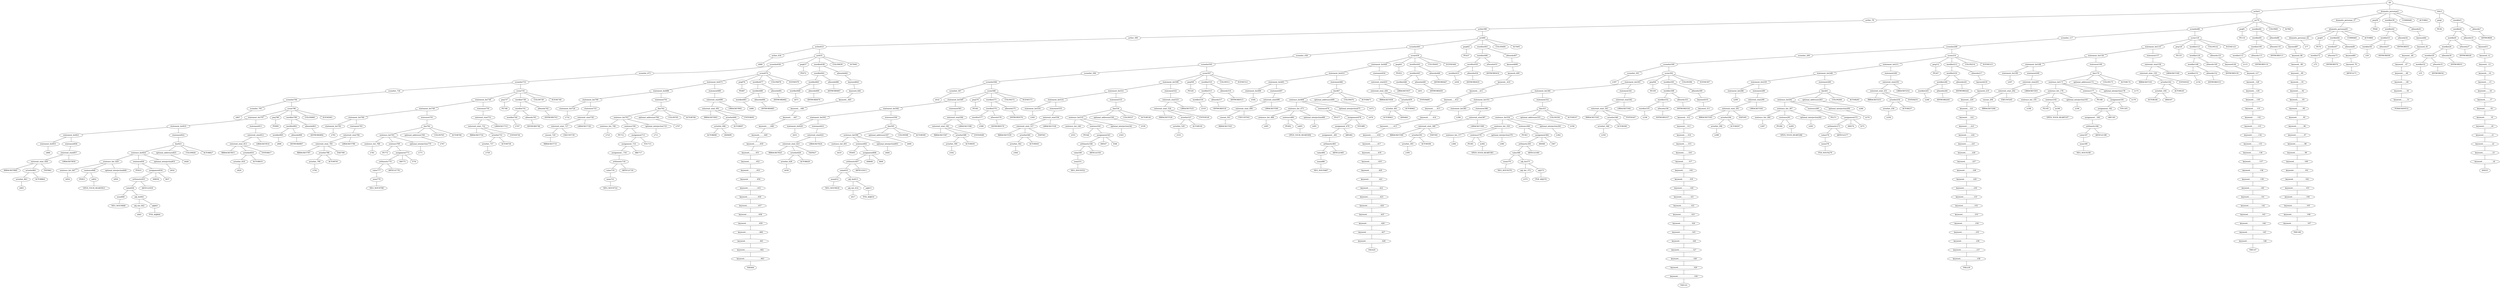 strict graph {
	S0 -- actlist1
	S0 -- dramatis_personae2
	S0 -- title3

	title3 -- peq4
	title3 -- wordlist5

	wordlist5 -- wordlist6
	wordlist5 -- allwords7

	allwords7 -- ANYWORD8


	wordlist6 -- wordlist9
	wordlist6 -- allwords10

	allwords10 -- keyword11

	keyword11 -- keyword_12

	keyword_12 -- keyword__13

	keyword__13 -- keyword___14

	keyword___14 -- keyword____15

	keyword____15 -- keyword_____16

	keyword_____16 -- keyword______17

	keyword______17 -- keyword_______18

	keyword_______18 -- keyword________19

	keyword________19 -- keyword_________20

	keyword_________20 -- keyword__________21

	keyword__________21 -- keyword___________22

	keyword___________22 -- keyword____________23

	keyword____________23 -- keyword_____________24

	keyword_____________24 -- AND25


	wordlist9 -- wordlist26
	wordlist9 -- allwords27

	allwords27 -- ANYWORD28


	wordlist26 -- wordlist29
	wordlist26 -- allwords30

	allwords30 -- ANYWORD31


	wordlist29 -- wordlist32
	wordlist29 -- allwords33

	allwords33 -- ANYWORD34


	wordlist32 -- λ35

	peq4 -- PE36


	dramatis_personae2 -- dramatis_personae_37
	dramatis_personae2 -- peq38
	dramatis_personae2 -- wordlist39
	dramatis_personae2 -- COMMA40
	dramatis_personae2 -- ACTOR41



	wordlist39 -- wordlist42
	wordlist39 -- allwords43

	allwords43 -- keyword44

	keyword44 -- keyword_45

	keyword_45 -- keyword__46

	keyword__46 -- keyword___47

	keyword___47 -- keyword____48

	keyword____48 -- keyword_____49

	keyword_____49 -- keyword______50

	keyword______50 -- keyword_______51

	keyword_______51 -- POSSESSIVE52


	wordlist42 -- wordlist53
	wordlist42 -- allwords54

	allwords54 -- ANYWORD55


	wordlist53 -- wordlist56
	wordlist53 -- allwords57

	allwords57 -- ANYWORD58


	wordlist56 -- λ59

	peq38 -- PE60


	dramatis_personae_37 -- dramatis_personae61

	dramatis_personae61 -- dramatis_personae_62
	dramatis_personae61 -- peq63
	dramatis_personae61 -- wordlist64
	dramatis_personae61 -- COMMA65
	dramatis_personae61 -- ACTOR66



	wordlist64 -- wordlist67
	wordlist64 -- allwords68

	allwords68 -- keyword69

	keyword69 -- keyword_70

	keyword_70 -- ARTICLE71


	wordlist67 -- wordlist72
	wordlist67 -- allwords73

	allwords73 -- ANYWORD74


	wordlist72 -- λ75

	peq63 -- PE76


	dramatis_personae_62 -- λ77

	actlist1 -- actlist_78
	actlist1 -- act79

	act79 -- scenelist80
	act79 -- peq81
	act79 -- wordlist82
	act79 -- COLON83
	act79 -- ACT84



	wordlist82 -- wordlist85
	wordlist82 -- allwords86

	allwords86 -- keyword87

	keyword87 -- keyword_88

	keyword_88 -- keyword__89

	keyword__89 -- keyword___90

	keyword___90 -- keyword____91

	keyword____91 -- keyword_____92

	keyword_____92 -- keyword______93

	keyword______93 -- keyword_______94

	keyword_______94 -- keyword________95

	keyword________95 -- keyword_________96

	keyword_________96 -- keyword__________97

	keyword__________97 -- keyword___________98

	keyword___________98 -- keyword____________99

	keyword____________99 -- keyword_____________100

	keyword_____________100 -- keyword______________101

	keyword______________101 -- keyword_______________102

	keyword_______________102 -- keyword________________103

	keyword________________103 -- keyword_________________104

	keyword_________________104 -- keyword__________________105

	keyword__________________105 -- keyword___________________106

	keyword___________________106 -- keyword____________________107

	keyword____________________107 -- THE108


	wordlist85 -- wordlist109
	wordlist85 -- allwords110

	allwords110 -- ANYWORD111


	wordlist109 -- wordlist112
	wordlist109 -- allwords113

	allwords113 -- ANYWORD114


	wordlist112 -- λ115

	peq81 -- PE116


	scenelist80 -- scenelist_117
	scenelist80 -- scene118

	scene118 -- statement_list119
	scene118 -- peq120
	scene118 -- wordlist121
	scene118 -- COLON122
	scene118 -- SCENE123



	wordlist121 -- wordlist124
	wordlist121 -- allwords125

	allwords125 -- keyword126

	keyword126 -- keyword_127

	keyword_127 -- keyword__128

	keyword__128 -- keyword___129

	keyword___129 -- keyword____130

	keyword____130 -- keyword_____131

	keyword_____131 -- keyword______132

	keyword______132 -- keyword_______133

	keyword_______133 -- keyword________134

	keyword________134 -- keyword_________135

	keyword_________135 -- keyword__________136

	keyword__________136 -- keyword___________137

	keyword___________137 -- keyword____________138

	keyword____________138 -- keyword_____________139

	keyword_____________139 -- keyword______________140

	keyword______________140 -- keyword_______________141

	keyword_______________141 -- keyword________________142

	keyword________________142 -- keyword_________________143

	keyword_________________143 -- keyword__________________144

	keyword__________________144 -- keyword___________________145

	keyword___________________145 -- keyword____________________146

	keyword____________________146 -- THE147


	wordlist124 -- wordlist148
	wordlist124 -- allwords149

	allwords149 -- ANYWORD150


	wordlist148 -- wordlist151
	wordlist148 -- allwords152

	allwords152 -- ANYWORD153


	wordlist151 -- λ154

	peq120 -- PE155


	statement_list119 -- statement_list156
	statement_list119 -- statement157

	statement157 -- enterexit_stmt158

	enterexit_stmt158 -- enterexit_stmt_159
	enterexit_stmt158 -- LBRACKET160


	enterexit_stmt_159 -- RBRACKET161
	enterexit_stmt_159 -- actorlist162
	enterexit_stmt_159 -- ENTER163


	actorlist162 -- actorlist_164
	actorlist162 -- ACTOR165


	actorlist_164 -- ACTOR166
	actorlist_164 -- AND167




	statement_list156 -- statement_list168
	statement_list156 -- statement169

	statement169 -- line170

	line170 -- sentence_list171
	line170 -- optional_addressee172
	line170 -- COLON173
	line170 -- ACTOR174



	optional_addressee172 -- λ175

	sentence_list171 -- sentence_list_176
	sentence_list171 -- sentence177
	sentence_list171 -- optional_interjection178

	optional_interjection178 -- λ179

	sentence177 -- PE180
	sentence177 -- assignment181

	assignment181 -- assignment_182
	assignment181 -- YOU183


	assignment_182 -- assignment__184
	assignment_182 -- ARE185


	assignment__184 -- arithmetic186

	arithmetic186 -- value187
	arithmetic186 -- ARTICLE188


	value187 -- noun189

	noun189 -- NEG_NOUN190



	sentence_list_176 -- sentence_list_191
	sentence_list_176 -- sentence192
	sentence_list_176 -- optional_interjection193

	optional_interjection193 -- λ194

	sentence192 -- PE195
	sentence192 -- io196

	io196 -- OPEN_YOUR_HEART197



	sentence_list_191 -- λ198

	statement_list168 -- statement_list199
	statement_list168 -- statement200

	statement200 -- enterexit_stmt201

	enterexit_stmt201 -- enterexit_stmt_202
	enterexit_stmt201 -- LBRACKET203


	enterexit_stmt_202 -- exeunt_204
	enterexit_stmt_202 -- EXEUNT205


	exeunt_204 -- RBRACKET206


	statement_list199 -- λ207

	scenelist_117 -- scenelist208

	scenelist208 -- scenelist_209
	scenelist208 -- scene210

	scene210 -- statement_list211
	scene210 -- peq212
	scene210 -- wordlist213
	scene210 -- COLON214
	scene210 -- SCENE215



	wordlist213 -- wordlist216
	wordlist213 -- allwords217

	allwords217 -- keyword218

	keyword218 -- keyword_219

	keyword_219 -- keyword__220

	keyword__220 -- keyword___221

	keyword___221 -- keyword____222

	keyword____222 -- keyword_____223

	keyword_____223 -- keyword______224

	keyword______224 -- keyword_______225

	keyword_______225 -- keyword________226

	keyword________226 -- keyword_________227

	keyword_________227 -- keyword__________228

	keyword__________228 -- keyword___________229

	keyword___________229 -- keyword____________230

	keyword____________230 -- keyword_____________231

	keyword_____________231 -- keyword______________232

	keyword______________232 -- keyword_______________233

	keyword_______________233 -- keyword________________234

	keyword________________234 -- keyword_________________235

	keyword_________________235 -- keyword__________________236

	keyword__________________236 -- keyword___________________237

	keyword___________________237 -- keyword____________________238

	keyword____________________238 -- THE239


	wordlist216 -- wordlist240
	wordlist216 -- allwords241

	allwords241 -- ANYWORD242


	wordlist240 -- wordlist243
	wordlist240 -- allwords244

	allwords244 -- ANYWORD245


	wordlist243 -- λ246

	peq212 -- PE247


	statement_list211 -- statement_list248
	statement_list211 -- statement249

	statement249 -- enterexit_stmt250

	enterexit_stmt250 -- enterexit_stmt_251
	enterexit_stmt250 -- LBRACKET252


	enterexit_stmt_251 -- RBRACKET253
	enterexit_stmt_251 -- actorlist254
	enterexit_stmt_251 -- ENTER255


	actorlist254 -- actorlist_256
	actorlist254 -- ACTOR257


	actorlist_256 -- λ258


	statement_list248 -- statement_list259
	statement_list248 -- statement260

	statement260 -- line261

	line261 -- sentence_list262
	line261 -- optional_addressee263
	line261 -- COLON264
	line261 -- ACTOR265



	optional_addressee263 -- λ266

	sentence_list262 -- sentence_list_267
	sentence_list262 -- sentence268
	sentence_list262 -- optional_interjection269

	optional_interjection269 -- λ270

	sentence268 -- PE271
	sentence268 -- assignment272

	assignment272 -- arithmetic273
	assignment272 -- AM274
	assignment272 -- I275



	arithmetic273 -- value276
	arithmetic273 -- ARTICLE277


	value276 -- noun278

	noun278 -- POS_NOUN279



	sentence_list_267 -- sentence_list_280
	sentence_list_267 -- sentence281
	sentence_list_267 -- optional_interjection282

	optional_interjection282 -- λ283

	sentence281 -- PE284
	sentence281 -- io285

	io285 -- OPEN_YOUR_HEART286



	sentence_list_280 -- λ287

	statement_list259 -- statement_list288
	statement_list259 -- statement289

	statement289 -- enterexit_stmt290

	enterexit_stmt290 -- enterexit_stmt_291
	enterexit_stmt290 -- LBRACKET292


	enterexit_stmt_291 -- RBRACKET293
	enterexit_stmt_291 -- actorlist294
	enterexit_stmt_291 -- EXIT295


	actorlist294 -- actorlist_296
	actorlist294 -- ACTOR297


	actorlist_296 -- λ298


	statement_list288 -- λ299

	scenelist_209 -- scenelist300

	scenelist300 -- scenelist_301
	scenelist300 -- scene302

	scene302 -- statement_list303
	scene302 -- peq304
	scene302 -- wordlist305
	scene302 -- COLON306
	scene302 -- SCENE307



	wordlist305 -- wordlist308
	wordlist305 -- allwords309

	allwords309 -- keyword310

	keyword310 -- keyword_311

	keyword_311 -- keyword__312

	keyword__312 -- keyword___313

	keyword___313 -- keyword____314

	keyword____314 -- keyword_____315

	keyword_____315 -- keyword______316

	keyword______316 -- keyword_______317

	keyword_______317 -- keyword________318

	keyword________318 -- keyword_________319

	keyword_________319 -- keyword__________320

	keyword__________320 -- keyword___________321

	keyword___________321 -- keyword____________322

	keyword____________322 -- keyword_____________323

	keyword_____________323 -- keyword______________324

	keyword______________324 -- keyword_______________325

	keyword_______________325 -- keyword________________326

	keyword________________326 -- keyword_________________327

	keyword_________________327 -- keyword__________________328

	keyword__________________328 -- keyword___________________329

	keyword___________________329 -- keyword____________________330

	keyword____________________330 -- THE331


	wordlist308 -- wordlist332
	wordlist308 -- allwords333

	allwords333 -- ANYWORD334


	wordlist332 -- wordlist335
	wordlist332 -- allwords336

	allwords336 -- ANYWORD337


	wordlist335 -- λ338

	peq304 -- PE339


	statement_list303 -- statement_list340
	statement_list303 -- statement341

	statement341 -- enterexit_stmt342

	enterexit_stmt342 -- enterexit_stmt_343
	enterexit_stmt342 -- LBRACKET344


	enterexit_stmt_343 -- RBRACKET345
	enterexit_stmt_343 -- actorlist346
	enterexit_stmt_343 -- ENTER347


	actorlist346 -- actorlist_348
	actorlist346 -- ACTOR349


	actorlist_348 -- λ350


	statement_list340 -- statement_list351
	statement_list340 -- statement352

	statement352 -- line353

	line353 -- sentence_list354
	line353 -- optional_addressee355
	line353 -- COLON356
	line353 -- ACTOR357



	optional_addressee355 -- λ358

	sentence_list354 -- sentence_list_359
	sentence_list354 -- sentence360
	sentence_list354 -- optional_interjection361

	optional_interjection361 -- λ362

	sentence360 -- PE363
	sentence360 -- assignment364

	assignment364 -- arithmetic365
	assignment364 -- AM366
	assignment364 -- I367



	arithmetic365 -- value368
	arithmetic365 -- ARTICLE369


	value368 -- noun370
	value368 -- adj_list371

	adj_list371 -- adj_list_372
	adj_list371 -- adj373

	adj373 -- POS_ADJ374


	adj_list_372 -- λ375

	noun370 -- NEG_NOUN376



	sentence_list_359 -- sentence_list_377
	sentence_list_359 -- sentence378
	sentence_list_359 -- optional_interjection379

	optional_interjection379 -- λ380

	sentence378 -- PE381
	sentence378 -- io382

	io382 -- OPEN_YOUR_HEART383



	sentence_list_377 -- λ384

	statement_list351 -- statement_list385
	statement_list351 -- statement386

	statement386 -- enterexit_stmt387

	enterexit_stmt387 -- enterexit_stmt_388
	enterexit_stmt387 -- LBRACKET389


	enterexit_stmt_388 -- RBRACKET390
	enterexit_stmt_388 -- actorlist391
	enterexit_stmt_388 -- EXIT392


	actorlist391 -- actorlist_393
	actorlist391 -- ACTOR394


	actorlist_393 -- λ395


	statement_list385 -- λ396

	scenelist_301 -- λ397

	actlist_78 -- actlist398

	actlist398 -- actlist_399
	actlist398 -- act400

	act400 -- scenelist401
	act400 -- peq402
	act400 -- wordlist403
	act400 -- COLON404
	act400 -- ACT405



	wordlist403 -- wordlist406
	wordlist403 -- allwords407

	allwords407 -- keyword408

	keyword408 -- keyword_409

	keyword_409 -- keyword__410

	keyword__410 -- keyword___411

	keyword___411 -- keyword____412

	keyword____412 -- keyword_____413

	keyword_____413 -- keyword______414

	keyword______414 -- keyword_______415

	keyword_______415 -- keyword________416

	keyword________416 -- keyword_________417

	keyword_________417 -- keyword__________418

	keyword__________418 -- keyword___________419

	keyword___________419 -- keyword____________420

	keyword____________420 -- keyword_____________421

	keyword_____________421 -- keyword______________422

	keyword______________422 -- keyword_______________423

	keyword_______________423 -- keyword________________424

	keyword________________424 -- keyword_________________425

	keyword_________________425 -- keyword__________________426

	keyword__________________426 -- keyword___________________427

	keyword___________________427 -- keyword____________________428

	keyword____________________428 -- THE429


	wordlist406 -- wordlist430
	wordlist406 -- allwords431

	allwords431 -- ANYWORD432


	wordlist430 -- wordlist433
	wordlist430 -- allwords434

	allwords434 -- ANYWORD435


	wordlist433 -- λ436

	peq402 -- PE437


	scenelist401 -- scenelist_438
	scenelist401 -- scene439

	scene439 -- statement_list440
	scene439 -- peq441
	scene439 -- wordlist442
	scene439 -- COLON443
	scene439 -- SCENE444



	wordlist442 -- wordlist445
	wordlist442 -- allwords446

	allwords446 -- ANYWORD447


	wordlist445 -- wordlist448
	wordlist445 -- allwords449

	allwords449 -- ANYWORD450


	wordlist448 -- λ451

	peq441 -- PE452


	statement_list440 -- statement_list453
	statement_list440 -- statement454

	statement454 -- enterexit_stmt455

	enterexit_stmt455 -- enterexit_stmt_456
	enterexit_stmt455 -- LBRACKET457


	enterexit_stmt_456 -- RBRACKET458
	enterexit_stmt_456 -- actorlist459
	enterexit_stmt_456 -- ENTER460


	actorlist459 -- actorlist_461
	actorlist459 -- ACTOR462


	actorlist_461 -- ACTOR463
	actorlist_461 -- AND464




	statement_list453 -- statement_list465
	statement_list453 -- statement466

	statement466 -- line467

	line467 -- sentence_list468
	line467 -- optional_addressee469
	line467 -- COLON470
	line467 -- ACTOR471



	optional_addressee469 -- λ472

	sentence_list468 -- sentence_list_473
	sentence_list468 -- sentence474
	sentence_list468 -- optional_interjection475

	optional_interjection475 -- λ476

	sentence474 -- PE477
	sentence474 -- assignment478

	assignment478 -- assignment_479
	assignment478 -- YOU480


	assignment_479 -- assignment__481
	assignment_479 -- ARE482


	assignment__481 -- arithmetic483

	arithmetic483 -- value484
	arithmetic483 -- ARTICLE485


	value484 -- noun486

	noun486 -- NEG_NOUN487



	sentence_list_473 -- sentence_list_488
	sentence_list_473 -- sentence489
	sentence_list_473 -- optional_interjection490

	optional_interjection490 -- λ491

	sentence489 -- PE492
	sentence489 -- io493

	io493 -- OPEN_YOUR_HEART494



	sentence_list_488 -- λ495

	statement_list465 -- statement_list496
	statement_list465 -- statement497

	statement497 -- enterexit_stmt498

	enterexit_stmt498 -- enterexit_stmt_499
	enterexit_stmt498 -- LBRACKET500


	enterexit_stmt_499 -- exeunt_501
	enterexit_stmt_499 -- EXEUNT502


	exeunt_501 -- RBRACKET503


	statement_list496 -- λ504

	scenelist_438 -- scenelist505

	scenelist505 -- scenelist_506
	scenelist505 -- scene507

	scene507 -- statement_list508
	scene507 -- peq509
	scene507 -- wordlist510
	scene507 -- COLON511
	scene507 -- SCENE512



	wordlist510 -- wordlist513
	wordlist510 -- allwords514

	allwords514 -- ANYWORD515


	wordlist513 -- wordlist516
	wordlist513 -- allwords517

	allwords517 -- ANYWORD518


	wordlist516 -- λ519

	peq509 -- PE520


	statement_list508 -- statement_list521
	statement_list508 -- statement522

	statement522 -- enterexit_stmt523

	enterexit_stmt523 -- enterexit_stmt_524
	enterexit_stmt523 -- LBRACKET525


	enterexit_stmt_524 -- RBRACKET526
	enterexit_stmt_524 -- actorlist527
	enterexit_stmt_524 -- ENTER528


	actorlist527 -- actorlist_529
	actorlist527 -- ACTOR530


	actorlist_529 -- λ531


	statement_list521 -- statement_list532
	statement_list521 -- statement533

	statement533 -- line534

	line534 -- sentence_list535
	line534 -- optional_addressee536
	line534 -- COLON537
	line534 -- ACTOR538



	optional_addressee536 -- λ539

	sentence_list535 -- sentence_list_540
	sentence_list535 -- sentence541
	sentence_list535 -- optional_interjection542

	optional_interjection542 -- λ543

	sentence541 -- PE544
	sentence541 -- assignment545

	assignment545 -- arithmetic546
	assignment545 -- AM547
	assignment545 -- I548



	arithmetic546 -- value549
	arithmetic546 -- ARTICLE550


	value549 -- noun551

	noun551 -- NEG_NOUN552



	sentence_list_540 -- λ553

	statement_list532 -- statement_list554
	statement_list532 -- statement555

	statement555 -- enterexit_stmt556

	enterexit_stmt556 -- enterexit_stmt_557
	enterexit_stmt556 -- LBRACKET558


	enterexit_stmt_557 -- RBRACKET559
	enterexit_stmt_557 -- actorlist560
	enterexit_stmt_557 -- EXIT561


	actorlist560 -- actorlist_562
	actorlist560 -- ACTOR563


	actorlist_562 -- λ564


	statement_list554 -- λ565

	scenelist_506 -- scenelist566

	scenelist566 -- scenelist_567
	scenelist566 -- scene568

	scene568 -- statement_list569
	scene568 -- peq570
	scene568 -- wordlist571
	scene568 -- COLON572
	scene568 -- SCENE573



	wordlist571 -- wordlist574
	wordlist571 -- allwords575

	allwords575 -- ANYWORD576


	wordlist574 -- wordlist577
	wordlist574 -- allwords578

	allwords578 -- ANYWORD579


	wordlist577 -- λ580

	peq570 -- PE581


	statement_list569 -- statement_list582
	statement_list569 -- statement583

	statement583 -- enterexit_stmt584

	enterexit_stmt584 -- enterexit_stmt_585
	enterexit_stmt584 -- LBRACKET586


	enterexit_stmt_585 -- RBRACKET587
	enterexit_stmt_585 -- actorlist588
	enterexit_stmt_585 -- ENTER589


	actorlist588 -- actorlist_590
	actorlist588 -- ACTOR591


	actorlist_590 -- λ592


	statement_list582 -- statement_list593
	statement_list582 -- statement594

	statement594 -- line595

	line595 -- sentence_list596
	line595 -- optional_addressee597
	line595 -- COLON598
	line595 -- ACTOR599



	optional_addressee597 -- λ600

	sentence_list596 -- sentence_list_601
	sentence_list596 -- sentence602
	sentence_list596 -- optional_interjection603

	optional_interjection603 -- λ604

	sentence602 -- PE605
	sentence602 -- assignment606

	assignment606 -- arithmetic607
	assignment606 -- AM608
	assignment606 -- I609



	arithmetic607 -- value610
	arithmetic607 -- ARTICLE611


	value610 -- noun612
	value610 -- adj_list613

	adj_list613 -- adj_list_614
	adj_list613 -- adj615

	adj615 -- POS_ADJ616


	adj_list_614 -- λ617

	noun612 -- NEG_NOUN618



	sentence_list_601 -- λ619

	statement_list593 -- statement_list620
	statement_list593 -- statement621

	statement621 -- enterexit_stmt622

	enterexit_stmt622 -- enterexit_stmt_623
	enterexit_stmt622 -- LBRACKET624


	enterexit_stmt_623 -- RBRACKET625
	enterexit_stmt_623 -- actorlist626
	enterexit_stmt_623 -- EXIT627


	actorlist626 -- actorlist_628
	actorlist626 -- ACTOR629


	actorlist_628 -- λ630


	statement_list620 -- λ631

	scenelist_567 -- λ632

	actlist_399 -- actlist633

	actlist633 -- actlist_634
	actlist633 -- act635

	act635 -- scenelist636
	act635 -- peq637
	act635 -- wordlist638
	act635 -- COLON639
	act635 -- ACT640



	wordlist638 -- wordlist641
	wordlist638 -- allwords642

	allwords642 -- keyword643

	keyword643 -- keyword_644

	keyword_644 -- keyword__645

	keyword__645 -- keyword___646

	keyword___646 -- keyword____647

	keyword____647 -- keyword_____648

	keyword_____648 -- keyword______649

	keyword______649 -- keyword_______650

	keyword_______650 -- keyword________651

	keyword________651 -- keyword_________652

	keyword_________652 -- keyword__________653

	keyword__________653 -- keyword___________654

	keyword___________654 -- keyword____________655

	keyword____________655 -- keyword_____________656

	keyword_____________656 -- keyword______________657

	keyword______________657 -- keyword_______________658

	keyword_______________658 -- keyword________________659

	keyword________________659 -- keyword_________________660

	keyword_________________660 -- keyword__________________661

	keyword__________________661 -- keyword___________________662

	keyword___________________662 -- keyword____________________663

	keyword____________________663 -- THE664


	wordlist641 -- wordlist665
	wordlist641 -- allwords666

	allwords666 -- ANYWORD667


	wordlist665 -- wordlist668
	wordlist665 -- allwords669

	allwords669 -- ANYWORD670


	wordlist668 -- λ671

	peq637 -- PE672


	scenelist636 -- scenelist_673
	scenelist636 -- scene674

	scene674 -- statement_list675
	scene674 -- peq676
	scene674 -- wordlist677
	scene674 -- COLON678
	scene674 -- SCENE679



	wordlist677 -- wordlist680
	wordlist677 -- allwords681

	allwords681 -- ANYWORD682


	wordlist680 -- wordlist683
	wordlist680 -- allwords684

	allwords684 -- ANYWORD685


	wordlist683 -- λ686

	peq676 -- PE687


	statement_list675 -- statement_list688
	statement_list675 -- statement689

	statement689 -- enterexit_stmt690

	enterexit_stmt690 -- enterexit_stmt_691
	enterexit_stmt690 -- LBRACKET692


	enterexit_stmt_691 -- RBRACKET693
	enterexit_stmt_691 -- actorlist694
	enterexit_stmt_691 -- ENTER695


	actorlist694 -- actorlist_696
	actorlist694 -- ACTOR697


	actorlist_696 -- ACTOR698
	actorlist_696 -- AND699




	statement_list688 -- statement_list700
	statement_list688 -- statement701

	statement701 -- line702

	line702 -- sentence_list703
	line702 -- optional_addressee704
	line702 -- COLON705
	line702 -- ACTOR706



	optional_addressee704 -- λ707

	sentence_list703 -- sentence_list_708
	sentence_list703 -- sentence709
	sentence_list703 -- optional_interjection710

	optional_interjection710 -- λ711

	sentence709 -- PE712
	sentence709 -- assignment713

	assignment713 -- assignment_714
	assignment713 -- YOU715


	assignment_714 -- assignment__716
	assignment_714 -- ARE717


	assignment__716 -- arithmetic718

	arithmetic718 -- value719
	arithmetic718 -- ARTICLE720


	value719 -- noun721

	noun721 -- NEG_NOUN722



	sentence_list_708 -- λ723

	statement_list700 -- statement_list724
	statement_list700 -- statement725

	statement725 -- enterexit_stmt726

	enterexit_stmt726 -- enterexit_stmt_727
	enterexit_stmt726 -- LBRACKET728


	enterexit_stmt_727 -- exeunt_729
	enterexit_stmt_727 -- EXEUNT730


	exeunt_729 -- RBRACKET731


	statement_list724 -- λ732

	scenelist_673 -- scenelist733

	scenelist733 -- scenelist_734
	scenelist733 -- scene735

	scene735 -- statement_list736
	scene735 -- peq737
	scene735 -- wordlist738
	scene735 -- COLON739
	scene735 -- SCENE740



	wordlist738 -- wordlist741
	wordlist738 -- allwords742

	allwords742 -- ANYWORD743


	wordlist741 -- wordlist744
	wordlist741 -- allwords745

	allwords745 -- ANYWORD746


	wordlist744 -- λ747

	peq737 -- PE748


	statement_list736 -- statement_list749
	statement_list736 -- statement750

	statement750 -- enterexit_stmt751

	enterexit_stmt751 -- enterexit_stmt_752
	enterexit_stmt751 -- LBRACKET753


	enterexit_stmt_752 -- RBRACKET754
	enterexit_stmt_752 -- actorlist755
	enterexit_stmt_752 -- ENTER756


	actorlist755 -- actorlist_757
	actorlist755 -- ACTOR758


	actorlist_757 -- λ759


	statement_list749 -- statement_list760
	statement_list749 -- statement761

	statement761 -- line762

	line762 -- sentence_list763
	line762 -- optional_addressee764
	line762 -- COLON765
	line762 -- ACTOR766



	optional_addressee764 -- λ767

	sentence_list763 -- sentence_list_768
	sentence_list763 -- sentence769
	sentence_list763 -- optional_interjection770

	optional_interjection770 -- λ771

	sentence769 -- PE772
	sentence769 -- assignment773

	assignment773 -- arithmetic774
	assignment773 -- AM775
	assignment773 -- I776



	arithmetic774 -- value777
	arithmetic774 -- ARTICLE778


	value777 -- noun779

	noun779 -- NEG_NOUN780



	sentence_list_768 -- λ781

	statement_list760 -- statement_list782
	statement_list760 -- statement783

	statement783 -- enterexit_stmt784

	enterexit_stmt784 -- enterexit_stmt_785
	enterexit_stmt784 -- LBRACKET786


	enterexit_stmt_785 -- RBRACKET787
	enterexit_stmt_785 -- actorlist788
	enterexit_stmt_785 -- EXIT789


	actorlist788 -- actorlist_790
	actorlist788 -- ACTOR791


	actorlist_790 -- λ792


	statement_list782 -- λ793

	scenelist_734 -- scenelist794

	scenelist794 -- scenelist_795
	scenelist794 -- scene796

	scene796 -- statement_list797
	scene796 -- peq798
	scene796 -- wordlist799
	scene796 -- COLON800
	scene796 -- SCENE801



	wordlist799 -- wordlist802
	wordlist799 -- allwords803

	allwords803 -- ANYWORD804


	wordlist802 -- wordlist805
	wordlist802 -- allwords806

	allwords806 -- ANYWORD807


	wordlist805 -- λ808

	peq798 -- PE809


	statement_list797 -- statement_list810
	statement_list797 -- statement811

	statement811 -- enterexit_stmt812

	enterexit_stmt812 -- enterexit_stmt_813
	enterexit_stmt812 -- LBRACKET814


	enterexit_stmt_813 -- RBRACKET815
	enterexit_stmt_813 -- actorlist816
	enterexit_stmt_813 -- ENTER817


	actorlist816 -- actorlist_818
	actorlist816 -- ACTOR819


	actorlist_818 -- λ820


	statement_list810 -- statement_list821
	statement_list810 -- statement822

	statement822 -- line823

	line823 -- sentence_list824
	line823 -- optional_addressee825
	line823 -- COLON826
	line823 -- ACTOR827



	optional_addressee825 -- λ828

	sentence_list824 -- sentence_list_829
	sentence_list824 -- sentence830
	sentence_list824 -- optional_interjection831

	optional_interjection831 -- λ832

	sentence830 -- PE833
	sentence830 -- assignment834

	assignment834 -- arithmetic835
	assignment834 -- AM836
	assignment834 -- I837



	arithmetic835 -- value838
	arithmetic835 -- ARTICLE839


	value838 -- noun840
	value838 -- adj_list841

	adj_list841 -- adj_list_842
	adj_list841 -- adj843

	adj843 -- POS_ADJ844


	adj_list_842 -- λ845

	noun840 -- NEG_NOUN846



	sentence_list_829 -- sentence_list_847
	sentence_list_829 -- sentence848
	sentence_list_829 -- optional_interjection849

	optional_interjection849 -- λ850

	sentence848 -- PE851
	sentence848 -- io852

	io852 -- OPEN_YOUR_HEART853



	sentence_list_847 -- λ854

	statement_list821 -- statement_list855
	statement_list821 -- statement856

	statement856 -- enterexit_stmt857

	enterexit_stmt857 -- enterexit_stmt_858
	enterexit_stmt857 -- LBRACKET859


	enterexit_stmt_858 -- RBRACKET860
	enterexit_stmt_858 -- actorlist861
	enterexit_stmt_858 -- EXIT862


	actorlist861 -- actorlist_863
	actorlist861 -- ACTOR864


	actorlist_863 -- λ865


	statement_list855 -- λ866

	scenelist_795 -- λ867

	actlist_634 -- λ868


}